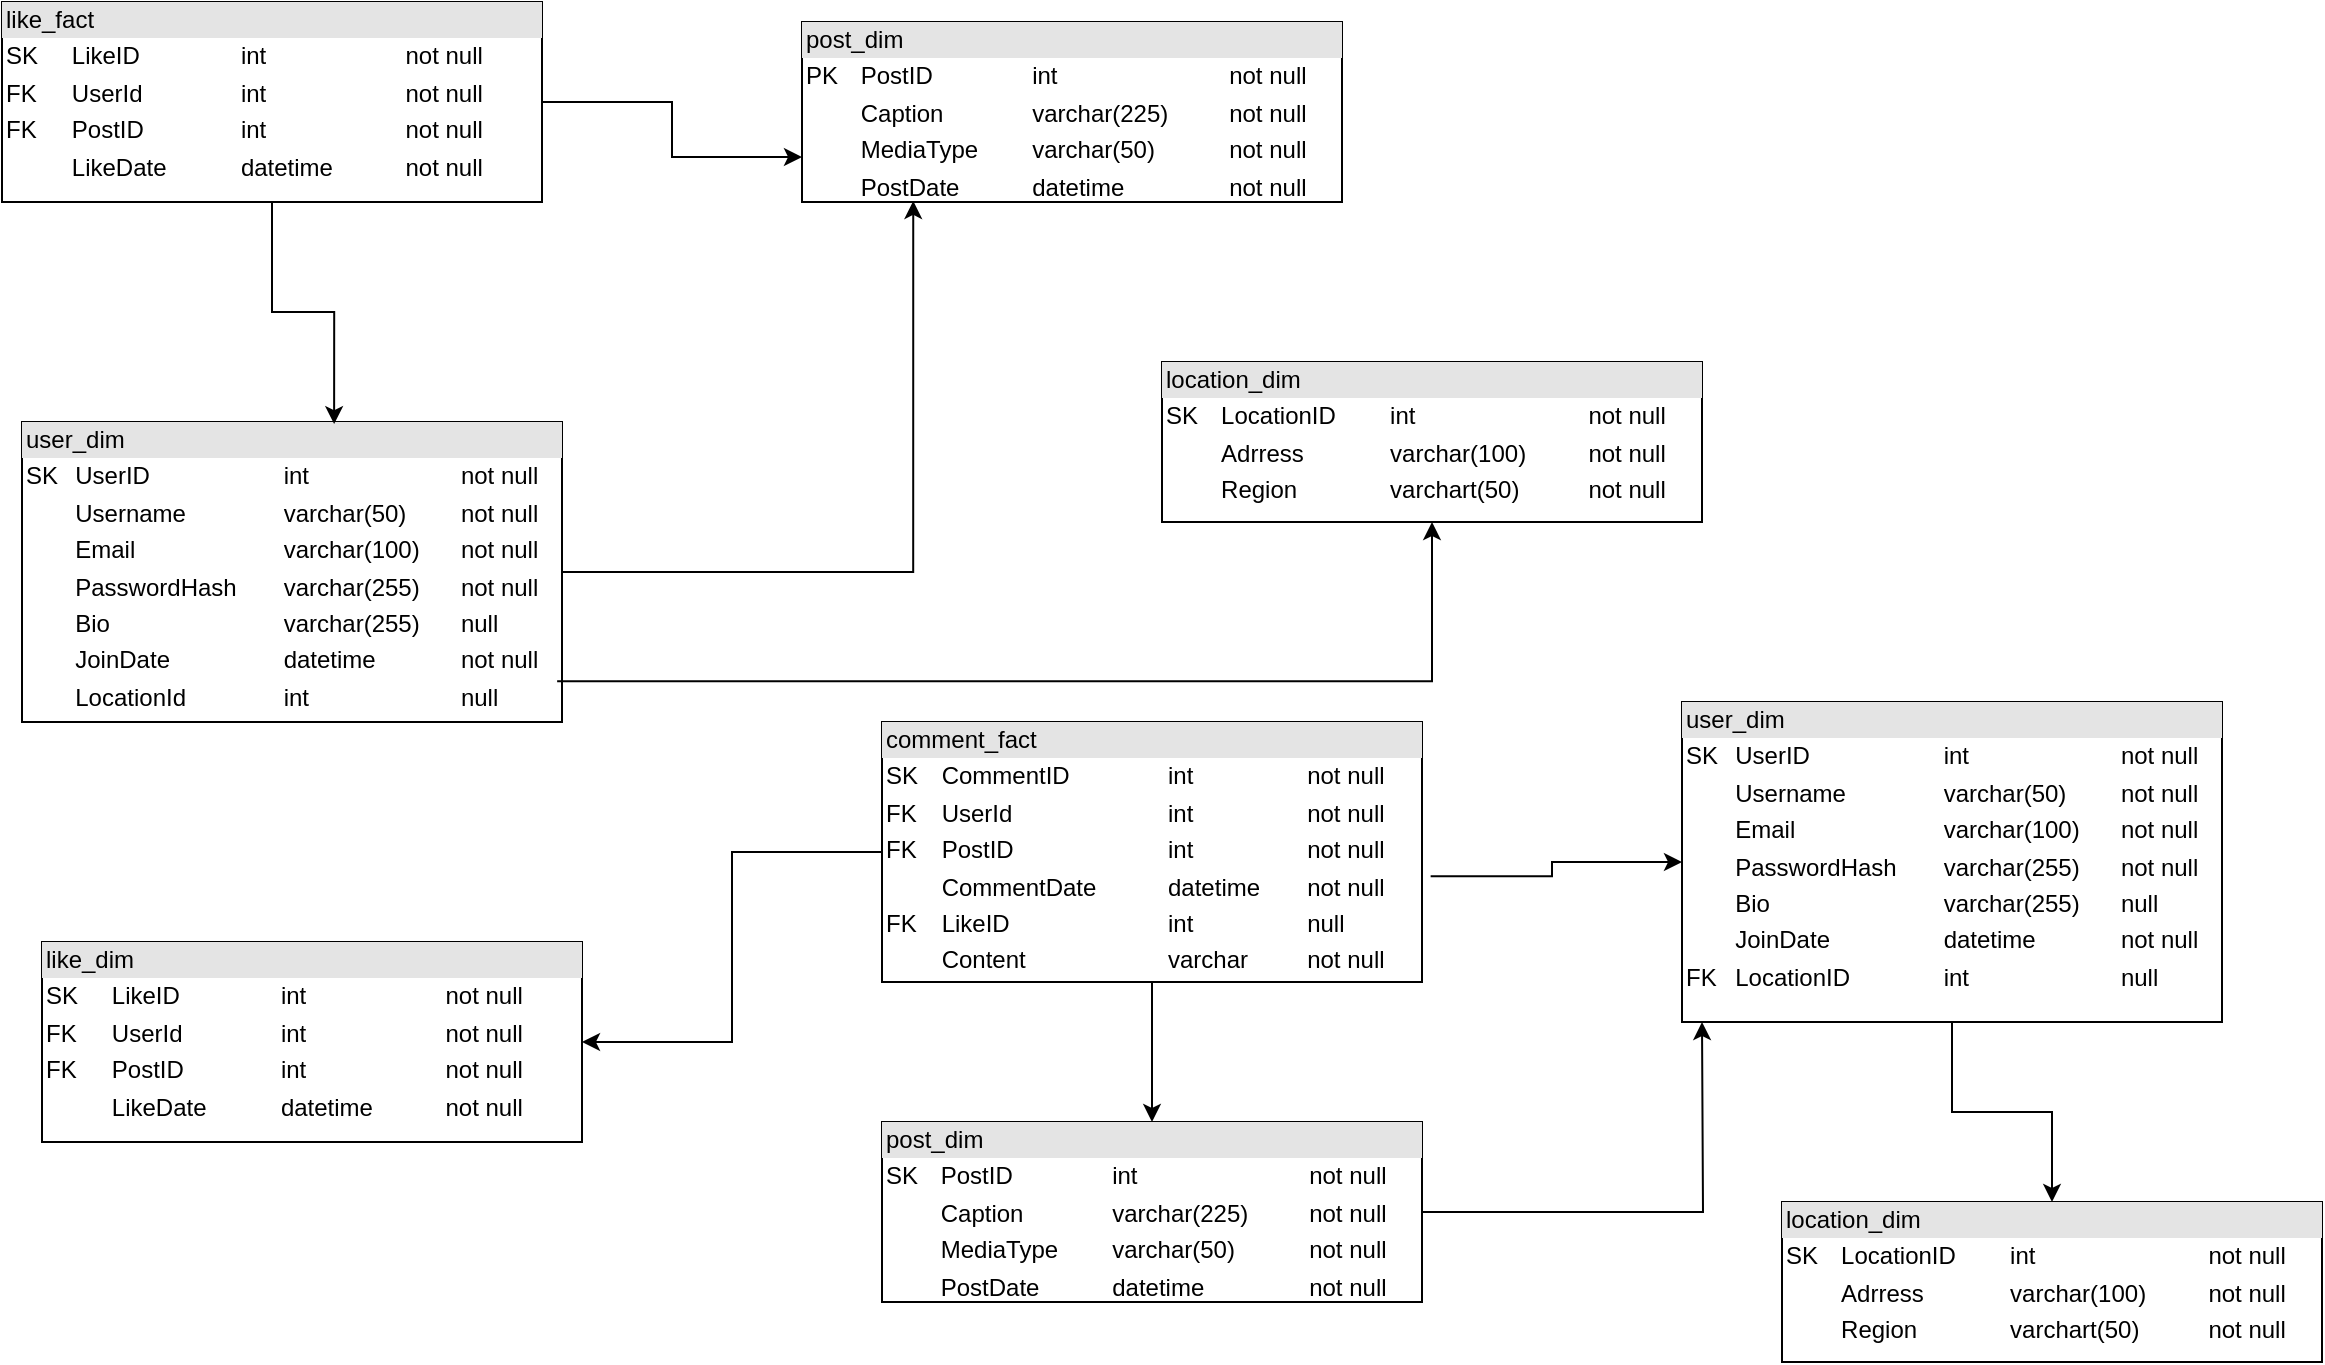 <mxfile version="25.0.1">
  <diagram name="Page-1" id="D0fdz4sSTGVxZcUkN98u">
    <mxGraphModel grid="1" page="1" gridSize="10" guides="1" tooltips="1" connect="1" arrows="1" fold="1" pageScale="1" pageWidth="850" pageHeight="1100" math="0" shadow="0">
      <root>
        <mxCell id="0" />
        <mxCell id="1" parent="0" />
        <mxCell id="stHc1MJRanxXeYHXnxnK-11" value="&lt;div style=&quot;box-sizing:border-box;width:100%;background:#e4e4e4;padding:2px;&quot;&gt;user_dim&lt;/div&gt;&lt;table style=&quot;width:100%;font-size:1em;&quot; cellpadding=&quot;2&quot; cellspacing=&quot;0&quot;&gt;&lt;tbody&gt;&lt;tr&gt;&lt;td&gt;SK&lt;/td&gt;&lt;td&gt;UserID&lt;/td&gt;&lt;td&gt;int&lt;/td&gt;&lt;td&gt;not null&lt;/td&gt;&lt;/tr&gt;&lt;tr&gt;&lt;td&gt;&lt;br&gt;&lt;/td&gt;&lt;td&gt;Username&lt;/td&gt;&lt;td&gt;varchar(50)&lt;/td&gt;&lt;td&gt;not null&lt;/td&gt;&lt;/tr&gt;&lt;tr&gt;&lt;td&gt;&lt;br&gt;&lt;/td&gt;&lt;td&gt;Email&lt;/td&gt;&lt;td&gt;varchar(100)&lt;/td&gt;&lt;td&gt;not null&lt;/td&gt;&lt;/tr&gt;&lt;tr&gt;&lt;td&gt;&lt;br&gt;&lt;/td&gt;&lt;td&gt;PasswordHash&lt;/td&gt;&lt;td&gt;varchar(255)&lt;/td&gt;&lt;td&gt;not null&lt;/td&gt;&lt;/tr&gt;&lt;tr&gt;&lt;td&gt;&lt;br&gt;&lt;/td&gt;&lt;td&gt;Bio&lt;/td&gt;&lt;td&gt;varchar(255)&lt;/td&gt;&lt;td&gt;null&lt;/td&gt;&lt;/tr&gt;&lt;tr&gt;&lt;td&gt;&lt;br&gt;&lt;/td&gt;&lt;td&gt;JoinDate&lt;/td&gt;&lt;td&gt;datetime&lt;/td&gt;&lt;td&gt;not null&lt;/td&gt;&lt;/tr&gt;&lt;tr&gt;&lt;td&gt;&lt;br&gt;&lt;/td&gt;&lt;td&gt;LocationId&lt;/td&gt;&lt;td&gt;int&lt;/td&gt;&lt;td&gt;null&lt;/td&gt;&lt;/tr&gt;&lt;/tbody&gt;&lt;/table&gt;" style="verticalAlign=top;align=left;overflow=fill;html=1;whiteSpace=wrap;" vertex="1" parent="1">
          <mxGeometry x="-370" y="410" width="270" height="150" as="geometry" />
        </mxCell>
        <mxCell id="stHc1MJRanxXeYHXnxnK-16" value="&lt;div style=&quot;box-sizing:border-box;width:100%;background:#e4e4e4;padding:2px;&quot;&gt;post_dim&lt;/div&gt;&lt;table style=&quot;width:100%;font-size:1em;&quot; cellpadding=&quot;2&quot; cellspacing=&quot;0&quot;&gt;&lt;tbody&gt;&lt;tr&gt;&lt;td&gt;PK&lt;/td&gt;&lt;td&gt;PostID&lt;/td&gt;&lt;td&gt;int&lt;/td&gt;&lt;td&gt;not null&lt;/td&gt;&lt;/tr&gt;&lt;tr&gt;&lt;td&gt;&lt;br&gt;&lt;/td&gt;&lt;td&gt;Caption&lt;/td&gt;&lt;td&gt;varchar(225)&lt;/td&gt;&lt;td&gt;not null&lt;/td&gt;&lt;/tr&gt;&lt;tr&gt;&lt;td&gt;&lt;br&gt;&lt;/td&gt;&lt;td&gt;MediaType&lt;/td&gt;&lt;td&gt;varchar(50)&lt;/td&gt;&lt;td&gt;not null&lt;/td&gt;&lt;/tr&gt;&lt;tr&gt;&lt;td&gt;&lt;br&gt;&lt;/td&gt;&lt;td&gt;PostDate&lt;/td&gt;&lt;td&gt;datetime&lt;/td&gt;&lt;td&gt;not null&lt;/td&gt;&lt;/tr&gt;&lt;/tbody&gt;&lt;/table&gt;" style="verticalAlign=top;align=left;overflow=fill;html=1;whiteSpace=wrap;" vertex="1" parent="1">
          <mxGeometry x="20" y="210" width="270" height="90" as="geometry" />
        </mxCell>
        <mxCell id="stHc1MJRanxXeYHXnxnK-28" style="edgeStyle=orthogonalEdgeStyle;rounded=0;orthogonalLoop=1;jettySize=auto;html=1;entryX=0;entryY=0.75;entryDx=0;entryDy=0;exitX=1;exitY=0.5;exitDx=0;exitDy=0;" edge="1" parent="1" source="stHc1MJRanxXeYHXnxnK-42" target="stHc1MJRanxXeYHXnxnK-16">
          <mxGeometry relative="1" as="geometry">
            <mxPoint x="325.091" y="180" as="sourcePoint" />
          </mxGeometry>
        </mxCell>
        <mxCell id="stHc1MJRanxXeYHXnxnK-39" style="edgeStyle=orthogonalEdgeStyle;rounded=0;orthogonalLoop=1;jettySize=auto;html=1;exitX=1.016;exitY=0.593;exitDx=0;exitDy=0;exitPerimeter=0;" edge="1" parent="1" source="stHc1MJRanxXeYHXnxnK-47" target="stHc1MJRanxXeYHXnxnK-51">
          <mxGeometry relative="1" as="geometry">
            <mxPoint x="460" y="725" as="sourcePoint" />
            <mxPoint x="425" y="610" as="targetPoint" />
          </mxGeometry>
        </mxCell>
        <mxCell id="stHc1MJRanxXeYHXnxnK-42" value="&lt;div style=&quot;box-sizing:border-box;width:100%;background:#e4e4e4;padding:2px;&quot;&gt;like_fact&lt;/div&gt;&lt;table style=&quot;width:100%;font-size:1em;&quot; cellpadding=&quot;2&quot; cellspacing=&quot;0&quot;&gt;&lt;tbody&gt;&lt;tr&gt;&lt;td&gt;SK&lt;/td&gt;&lt;td&gt;LikeID&lt;/td&gt;&lt;td&gt;int&lt;/td&gt;&lt;td&gt;not null&lt;/td&gt;&lt;/tr&gt;&lt;tr&gt;&lt;td&gt;FK&lt;/td&gt;&lt;td&gt;UserId&lt;/td&gt;&lt;td&gt;int&lt;/td&gt;&lt;td&gt;not null&lt;/td&gt;&lt;/tr&gt;&lt;tr&gt;&lt;td&gt;FK&lt;/td&gt;&lt;td&gt;PostID&lt;/td&gt;&lt;td&gt;int&lt;/td&gt;&lt;td&gt;not null&lt;/td&gt;&lt;/tr&gt;&lt;tr&gt;&lt;td&gt;&lt;br&gt;&lt;/td&gt;&lt;td&gt;LikeDate&lt;/td&gt;&lt;td&gt;datetime&lt;/td&gt;&lt;td&gt;not null&lt;/td&gt;&lt;/tr&gt;&lt;/tbody&gt;&lt;/table&gt;" style="verticalAlign=top;align=left;overflow=fill;html=1;whiteSpace=wrap;" vertex="1" parent="1">
          <mxGeometry x="-380" y="200" width="270" height="100" as="geometry" />
        </mxCell>
        <mxCell id="stHc1MJRanxXeYHXnxnK-43" style="edgeStyle=orthogonalEdgeStyle;rounded=0;orthogonalLoop=1;jettySize=auto;html=1;entryX=0.578;entryY=0.007;entryDx=0;entryDy=0;entryPerimeter=0;" edge="1" parent="1" source="stHc1MJRanxXeYHXnxnK-42" target="stHc1MJRanxXeYHXnxnK-11">
          <mxGeometry relative="1" as="geometry" />
        </mxCell>
        <mxCell id="stHc1MJRanxXeYHXnxnK-49" style="edgeStyle=orthogonalEdgeStyle;rounded=0;orthogonalLoop=1;jettySize=auto;html=1;" edge="1" parent="1" source="stHc1MJRanxXeYHXnxnK-47" target="stHc1MJRanxXeYHXnxnK-48">
          <mxGeometry relative="1" as="geometry" />
        </mxCell>
        <mxCell id="stHc1MJRanxXeYHXnxnK-58" style="edgeStyle=orthogonalEdgeStyle;rounded=0;orthogonalLoop=1;jettySize=auto;html=1;entryX=1;entryY=0.5;entryDx=0;entryDy=0;" edge="1" parent="1" source="stHc1MJRanxXeYHXnxnK-47" target="stHc1MJRanxXeYHXnxnK-57">
          <mxGeometry relative="1" as="geometry" />
        </mxCell>
        <mxCell id="stHc1MJRanxXeYHXnxnK-47" value="&lt;div style=&quot;box-sizing:border-box;width:100%;background:#e4e4e4;padding:2px;&quot;&gt;comment_fact&lt;/div&gt;&lt;table style=&quot;width:100%;font-size:1em;&quot; cellpadding=&quot;2&quot; cellspacing=&quot;0&quot;&gt;&lt;tbody&gt;&lt;tr&gt;&lt;td&gt;SK&lt;/td&gt;&lt;td&gt;CommentID&lt;/td&gt;&lt;td&gt;int&lt;/td&gt;&lt;td&gt;not null&lt;/td&gt;&lt;/tr&gt;&lt;tr&gt;&lt;td&gt;FK&lt;/td&gt;&lt;td&gt;UserId&lt;/td&gt;&lt;td&gt;int&lt;/td&gt;&lt;td&gt;not null&lt;/td&gt;&lt;/tr&gt;&lt;tr&gt;&lt;td&gt;FK&lt;/td&gt;&lt;td&gt;PostID&lt;/td&gt;&lt;td&gt;int&lt;/td&gt;&lt;td&gt;not null&lt;/td&gt;&lt;/tr&gt;&lt;tr&gt;&lt;td&gt;&lt;br&gt;&lt;/td&gt;&lt;td&gt;CommentDate&lt;/td&gt;&lt;td&gt;datetime&lt;/td&gt;&lt;td&gt;not null&lt;/td&gt;&lt;/tr&gt;&lt;tr&gt;&lt;td&gt;FK&lt;/td&gt;&lt;td&gt;LikeID&lt;/td&gt;&lt;td&gt;int&lt;/td&gt;&lt;td&gt;null&lt;/td&gt;&lt;/tr&gt;&lt;tr&gt;&lt;td&gt;&lt;br&gt;&lt;/td&gt;&lt;td&gt;Content&lt;/td&gt;&lt;td&gt;varchar&lt;/td&gt;&lt;td&gt;not null&lt;/td&gt;&lt;/tr&gt;&lt;/tbody&gt;&lt;/table&gt;" style="verticalAlign=top;align=left;overflow=fill;html=1;whiteSpace=wrap;" vertex="1" parent="1">
          <mxGeometry x="60" y="560" width="270" height="130" as="geometry" />
        </mxCell>
        <mxCell id="stHc1MJRanxXeYHXnxnK-54" style="edgeStyle=orthogonalEdgeStyle;rounded=0;orthogonalLoop=1;jettySize=auto;html=1;" edge="1" parent="1" source="stHc1MJRanxXeYHXnxnK-48">
          <mxGeometry relative="1" as="geometry">
            <mxPoint x="470" y="710.0" as="targetPoint" />
          </mxGeometry>
        </mxCell>
        <mxCell id="stHc1MJRanxXeYHXnxnK-48" value="&lt;div style=&quot;box-sizing:border-box;width:100%;background:#e4e4e4;padding:2px;&quot;&gt;post_dim&lt;/div&gt;&lt;table style=&quot;width:100%;font-size:1em;&quot; cellpadding=&quot;2&quot; cellspacing=&quot;0&quot;&gt;&lt;tbody&gt;&lt;tr&gt;&lt;td&gt;SK&lt;/td&gt;&lt;td&gt;PostID&lt;/td&gt;&lt;td&gt;int&lt;/td&gt;&lt;td&gt;not null&lt;/td&gt;&lt;/tr&gt;&lt;tr&gt;&lt;td&gt;&lt;br&gt;&lt;/td&gt;&lt;td&gt;Caption&lt;/td&gt;&lt;td&gt;varchar(225)&lt;/td&gt;&lt;td&gt;not null&lt;/td&gt;&lt;/tr&gt;&lt;tr&gt;&lt;td&gt;&lt;br&gt;&lt;/td&gt;&lt;td&gt;MediaType&lt;/td&gt;&lt;td&gt;varchar(50)&lt;/td&gt;&lt;td&gt;not null&lt;/td&gt;&lt;/tr&gt;&lt;tr&gt;&lt;td&gt;&lt;br&gt;&lt;/td&gt;&lt;td&gt;PostDate&lt;/td&gt;&lt;td&gt;datetime&lt;/td&gt;&lt;td&gt;not null&lt;/td&gt;&lt;/tr&gt;&lt;/tbody&gt;&lt;/table&gt;" style="verticalAlign=top;align=left;overflow=fill;html=1;whiteSpace=wrap;" vertex="1" parent="1">
          <mxGeometry x="60" y="760" width="270" height="90" as="geometry" />
        </mxCell>
        <mxCell id="PJDBSRB8ND8AdYDtsbEi-3" style="edgeStyle=orthogonalEdgeStyle;rounded=0;orthogonalLoop=1;jettySize=auto;html=1;entryX=0.5;entryY=0;entryDx=0;entryDy=0;" edge="1" parent="1" source="stHc1MJRanxXeYHXnxnK-51" target="PJDBSRB8ND8AdYDtsbEi-2">
          <mxGeometry relative="1" as="geometry" />
        </mxCell>
        <mxCell id="stHc1MJRanxXeYHXnxnK-51" value="&lt;div style=&quot;box-sizing:border-box;width:100%;background:#e4e4e4;padding:2px;&quot;&gt;user_dim&lt;/div&gt;&lt;table style=&quot;width:100%;font-size:1em;&quot; cellpadding=&quot;2&quot; cellspacing=&quot;0&quot;&gt;&lt;tbody&gt;&lt;tr&gt;&lt;td&gt;SK&lt;/td&gt;&lt;td&gt;UserID&lt;/td&gt;&lt;td&gt;int&lt;/td&gt;&lt;td&gt;not null&lt;/td&gt;&lt;/tr&gt;&lt;tr&gt;&lt;td&gt;&lt;br&gt;&lt;/td&gt;&lt;td&gt;Username&lt;/td&gt;&lt;td&gt;varchar(50)&lt;/td&gt;&lt;td&gt;not null&lt;/td&gt;&lt;/tr&gt;&lt;tr&gt;&lt;td&gt;&lt;br&gt;&lt;/td&gt;&lt;td&gt;Email&lt;/td&gt;&lt;td&gt;varchar(100)&lt;/td&gt;&lt;td&gt;not null&lt;/td&gt;&lt;/tr&gt;&lt;tr&gt;&lt;td&gt;&lt;br&gt;&lt;/td&gt;&lt;td&gt;PasswordHash&lt;/td&gt;&lt;td&gt;varchar(255)&lt;/td&gt;&lt;td&gt;not null&lt;/td&gt;&lt;/tr&gt;&lt;tr&gt;&lt;td&gt;&lt;br&gt;&lt;/td&gt;&lt;td&gt;Bio&lt;/td&gt;&lt;td&gt;varchar(255)&lt;/td&gt;&lt;td&gt;null&lt;/td&gt;&lt;/tr&gt;&lt;tr&gt;&lt;td&gt;&lt;br&gt;&lt;/td&gt;&lt;td&gt;JoinDate&lt;/td&gt;&lt;td&gt;datetime&lt;/td&gt;&lt;td&gt;not null&lt;/td&gt;&lt;/tr&gt;&lt;tr&gt;&lt;td&gt;FK&lt;/td&gt;&lt;td&gt;LocationID&lt;/td&gt;&lt;td&gt;int&lt;/td&gt;&lt;td&gt;null&lt;/td&gt;&lt;/tr&gt;&lt;/tbody&gt;&lt;/table&gt;" style="verticalAlign=top;align=left;overflow=fill;html=1;whiteSpace=wrap;" vertex="1" parent="1">
          <mxGeometry x="460" y="550" width="270" height="160" as="geometry" />
        </mxCell>
        <mxCell id="stHc1MJRanxXeYHXnxnK-53" style="edgeStyle=orthogonalEdgeStyle;rounded=0;orthogonalLoop=1;jettySize=auto;html=1;entryX=0.206;entryY=0.994;entryDx=0;entryDy=0;entryPerimeter=0;" edge="1" parent="1" source="stHc1MJRanxXeYHXnxnK-11" target="stHc1MJRanxXeYHXnxnK-16">
          <mxGeometry relative="1" as="geometry" />
        </mxCell>
        <mxCell id="stHc1MJRanxXeYHXnxnK-55" value="&lt;div style=&quot;box-sizing:border-box;width:100%;background:#e4e4e4;padding:2px;&quot;&gt;location_dim&lt;/div&gt;&lt;table style=&quot;width:100%;font-size:1em;&quot; cellpadding=&quot;2&quot; cellspacing=&quot;0&quot;&gt;&lt;tbody&gt;&lt;tr&gt;&lt;td&gt;SK&lt;/td&gt;&lt;td&gt;LocationID&lt;/td&gt;&lt;td&gt;int&lt;/td&gt;&lt;td&gt;not null&lt;/td&gt;&lt;/tr&gt;&lt;tr&gt;&lt;td&gt;&lt;br&gt;&lt;/td&gt;&lt;td&gt;Adrress&lt;/td&gt;&lt;td&gt;varchar(100)&lt;/td&gt;&lt;td&gt;not null&lt;/td&gt;&lt;/tr&gt;&lt;tr&gt;&lt;td&gt;&lt;br&gt;&lt;/td&gt;&lt;td&gt;Region&lt;/td&gt;&lt;td&gt;varchart(50)&lt;/td&gt;&lt;td&gt;not null&lt;/td&gt;&lt;/tr&gt;&lt;/tbody&gt;&lt;/table&gt;" style="verticalAlign=top;align=left;overflow=fill;html=1;whiteSpace=wrap;" vertex="1" parent="1">
          <mxGeometry x="200" y="380" width="270" height="80" as="geometry" />
        </mxCell>
        <mxCell id="stHc1MJRanxXeYHXnxnK-56" style="edgeStyle=orthogonalEdgeStyle;rounded=0;orthogonalLoop=1;jettySize=auto;html=1;entryX=0.5;entryY=1;entryDx=0;entryDy=0;exitX=0.991;exitY=0.864;exitDx=0;exitDy=0;exitPerimeter=0;" edge="1" parent="1" source="stHc1MJRanxXeYHXnxnK-11" target="stHc1MJRanxXeYHXnxnK-55">
          <mxGeometry relative="1" as="geometry" />
        </mxCell>
        <mxCell id="stHc1MJRanxXeYHXnxnK-57" value="&lt;div style=&quot;box-sizing:border-box;width:100%;background:#e4e4e4;padding:2px;&quot;&gt;like_dim&lt;/div&gt;&lt;table style=&quot;width:100%;font-size:1em;&quot; cellpadding=&quot;2&quot; cellspacing=&quot;0&quot;&gt;&lt;tbody&gt;&lt;tr&gt;&lt;td&gt;SK&lt;/td&gt;&lt;td&gt;LikeID&lt;/td&gt;&lt;td&gt;int&lt;/td&gt;&lt;td&gt;not null&lt;/td&gt;&lt;/tr&gt;&lt;tr&gt;&lt;td&gt;FK&lt;/td&gt;&lt;td&gt;UserId&lt;/td&gt;&lt;td&gt;int&lt;/td&gt;&lt;td&gt;not null&lt;/td&gt;&lt;/tr&gt;&lt;tr&gt;&lt;td&gt;FK&lt;/td&gt;&lt;td&gt;PostID&lt;/td&gt;&lt;td&gt;int&lt;/td&gt;&lt;td&gt;not null&lt;/td&gt;&lt;/tr&gt;&lt;tr&gt;&lt;td&gt;&lt;br&gt;&lt;/td&gt;&lt;td&gt;LikeDate&lt;/td&gt;&lt;td&gt;datetime&lt;/td&gt;&lt;td&gt;not null&lt;/td&gt;&lt;/tr&gt;&lt;/tbody&gt;&lt;/table&gt;" style="verticalAlign=top;align=left;overflow=fill;html=1;whiteSpace=wrap;" vertex="1" parent="1">
          <mxGeometry x="-360" y="670" width="270" height="100" as="geometry" />
        </mxCell>
        <mxCell id="PJDBSRB8ND8AdYDtsbEi-1" style="edgeStyle=orthogonalEdgeStyle;rounded=0;orthogonalLoop=1;jettySize=auto;html=1;exitX=0.5;exitY=1;exitDx=0;exitDy=0;" edge="1" parent="1" source="stHc1MJRanxXeYHXnxnK-48" target="stHc1MJRanxXeYHXnxnK-48">
          <mxGeometry relative="1" as="geometry" />
        </mxCell>
        <mxCell id="PJDBSRB8ND8AdYDtsbEi-2" value="&lt;div style=&quot;box-sizing:border-box;width:100%;background:#e4e4e4;padding:2px;&quot;&gt;location_dim&lt;/div&gt;&lt;table style=&quot;width:100%;font-size:1em;&quot; cellpadding=&quot;2&quot; cellspacing=&quot;0&quot;&gt;&lt;tbody&gt;&lt;tr&gt;&lt;td&gt;SK&lt;/td&gt;&lt;td&gt;LocationID&lt;/td&gt;&lt;td&gt;int&lt;/td&gt;&lt;td&gt;not null&lt;/td&gt;&lt;/tr&gt;&lt;tr&gt;&lt;td&gt;&lt;br&gt;&lt;/td&gt;&lt;td&gt;Adrress&lt;/td&gt;&lt;td&gt;varchar(100)&lt;/td&gt;&lt;td&gt;not null&lt;/td&gt;&lt;/tr&gt;&lt;tr&gt;&lt;td&gt;&lt;br&gt;&lt;/td&gt;&lt;td&gt;Region&lt;/td&gt;&lt;td&gt;varchart(50)&lt;/td&gt;&lt;td&gt;not null&lt;/td&gt;&lt;/tr&gt;&lt;/tbody&gt;&lt;/table&gt;" style="verticalAlign=top;align=left;overflow=fill;html=1;whiteSpace=wrap;" vertex="1" parent="1">
          <mxGeometry x="510" y="800" width="270" height="80" as="geometry" />
        </mxCell>
      </root>
    </mxGraphModel>
  </diagram>
</mxfile>
